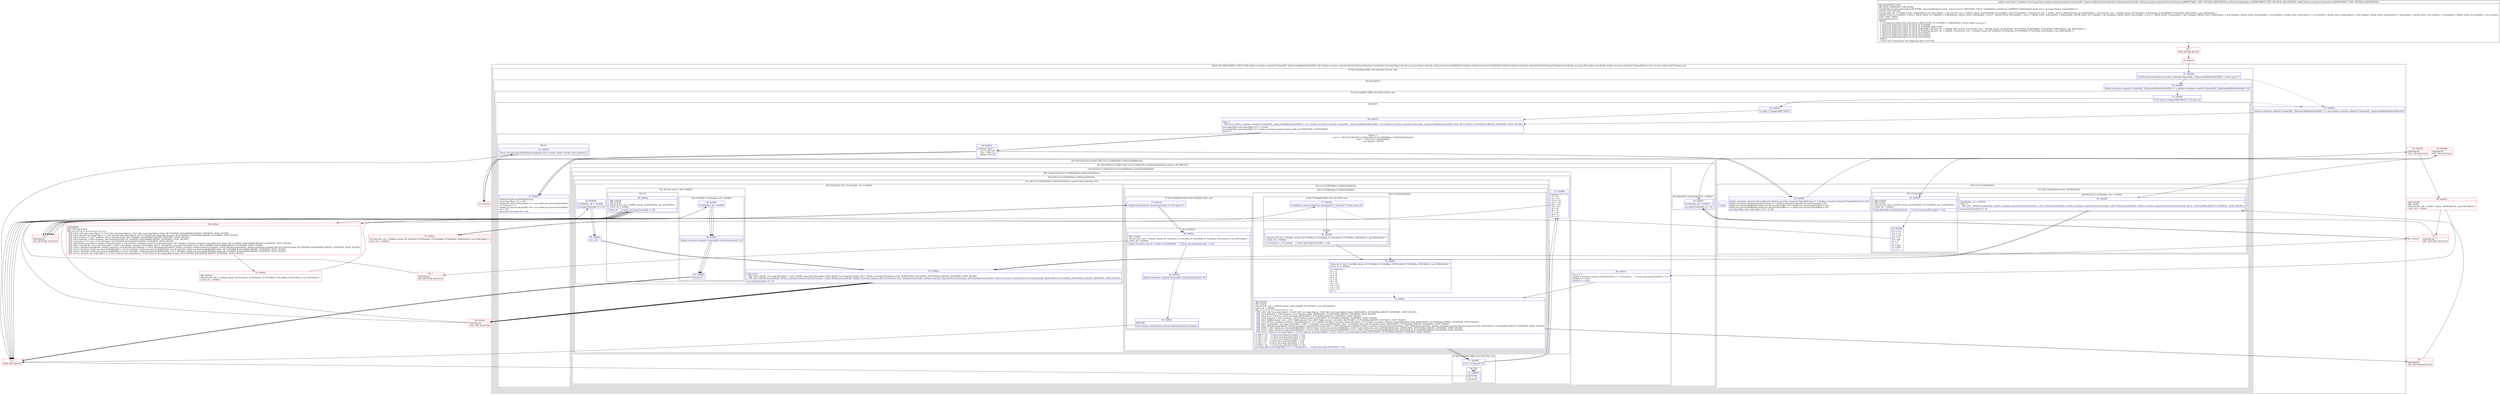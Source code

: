 digraph "CFG forkotlinx.coroutines.channels.ChannelsKt__DeprecatedKt.lastIndexOf(Lkotlinx\/coroutines\/channels\/ReceiveChannel;Ljava\/lang\/Object;Lkotlin\/coroutines\/Continuation;)Ljava\/lang\/Object;" {
subgraph cluster_Region_1091262243 {
label = "R(4:(2:3|(3:5|6|7))|48|6|7) | DECL_VAR: kotlinx.coroutines.channels.ChannelsKt__DeprecatedKt$lastIndexOf$1 null, kotlinx.coroutines.channels.ReceiveChannel $this$consume$iv$iv, java.lang.Object $result, java.lang.Object element, kotlin.jvm.internal.Ref$IntRef lastIndex, kotlin.jvm.internal.Ref$IntRef lastIndex, kotlinx.coroutines.channels.ReceiveChannel $this$consume$iv$iv, java.lang.Throwable cause$iv$iv, kotlinx.coroutines.channels.ChannelIterator null, int null, boolean null, boolean null\l";
node [shape=record,color=blue];
subgraph cluster_IfRegion_845225682 {
label = "IF [B:53:0x0004] THEN: R(2:3|(3:5|6|7)) ELSE: null";
node [shape=record,color=blue];
Node_53 [shape=record,label="{53\:\ 0x0004|if ((r20 instanceof kotlinx.coroutines.channels.ChannelsKt__DeprecatedKt$lastIndexOf$1) != false) goto L3\l}"];
subgraph cluster_Region_289766982 {
label = "R(2:3|(3:5|6|7))";
node [shape=record,color=blue];
Node_54 [shape=record,label="{54\:\ 0x0006|kotlinx.coroutines.channels.ChannelsKt__DeprecatedKt$lastIndexOf$1 r1 = (kotlinx.coroutines.channels.ChannelsKt__DeprecatedKt$lastIndexOf$1) r20\l}"];
subgraph cluster_IfRegion_22763051 {
label = "IF [B:55:0x000e] THEN: R(3:5|6|7) ELSE: null";
node [shape=record,color=blue];
Node_55 [shape=record,label="{55\:\ 0x000e|if ((r1.label & Integer.MIN_VALUE) != 0) goto L5\l}"];
subgraph cluster_Region_1483058866 {
label = "R(3:5|6|7)";
node [shape=record,color=blue];
Node_56 [shape=record,label="{56\:\ 0x0010|r1.label \-= Integer.MIN_VALUE\l}"];
Node_58 [shape=record,label="{58\:\ 0x001b|PHI: r1 \l  PHI: (r1v2 kotlinx.coroutines.channels.ChannelsKt__DeprecatedKt$lastIndexOf$1) = (r1v1 kotlinx.coroutines.channels.ChannelsKt__DeprecatedKt$lastIndexOf$1), (r1v5 kotlinx.coroutines.channels.ChannelsKt__DeprecatedKt$lastIndexOf$1) binds: [B:57:0x0016, B:56:0x0010] A[DONT_GENERATE, DONT_INLINE]\l|java.lang.Object java.lang.Object r2 = r1.result\ljava.lang.Object java.lang.Object r0 = kotlin.coroutines.intrinsics.IntrinsicsKt.getCOROUTINE_SUSPENDED()\lint r4 = 1\l}"];
subgraph cluster_SwitchRegion_498518652 {
label = "Switch: 3
 case 0 -> R(2:41|(3:44|22|(2:(1:24)|(2:25|(1:(2:(3:27|28|29)|(4:(1:20)|21|22|(0)(0))))))))
 case 1 -> R(3:11|(3:13|14|(0)(0))|1)
 case default -> R(1:9)";
node [shape=record,color=blue];
Node_59 [shape=record,label="{59\:\ 0x0025|switch(r1.label) \{\l    case 0: goto L41;\l    case 1: goto L11;\l    default: goto L8;\l\}\l}"];
subgraph cluster_Region_4546229 {
label = "R(2:41|(3:44|22|(2:(1:24)|(2:25|(1:(2:(3:27|28|29)|(4:(1:20)|21|22|(0)(0))))))))";
node [shape=record,color=blue];
Node_67 [shape=record,label="{67\:\ 0x0057|kotlin.ResultKt.throwOnFailure(r2)\ljava.lang.Object r12 = r19\lkotlin.jvm.internal.Ref.IntRef r11 = new kotlin.jvm.internal.Ref.IntRef()\lr11.element = \-1\lkotlin.jvm.internal.Ref.IntRef r10 = new kotlin.jvm.internal.Ref.IntRef()\lr9 = r18\ljava.lang.Throwable r8 = null\l}"];
subgraph cluster_TryCatchRegion_954869171 {
label = "Try: R(3:44|22|(2:(1:24)|(2:25|(1:(2:(3:27|28|29)|(4:(1:20)|21|22|(0)(0))))))) catches: R(3:46|33|35)";
node [shape=record,color=blue];
subgraph cluster_Region_11942966 {
label = "R(3:44|22|(2:(1:24)|(2:25|(1:(2:(3:27|28|29)|(4:(1:20)|21|22|(0)(0)))))))";
node [shape=record,color=blue];
Node_69 [shape=record,label="{69\:\ 0x007a|int r6 = 0\lkotlinx.coroutines.channels.ChannelIterator r7 = r9.iterator()     \/\/ Catch: java.lang.Throwable \-\> Le7\lboolean r5 = false\lboolean r3 = false\l}"];
Node_70 [shape=record,label="{70\:\ 0x0081|TRY_ENTER\lTRY_LEAVE\lTryCatch #1 \{all \-\> 0x0054, blocks: (B:63:0x0046, B:70:0x0081), top: B:94:0x0046 \}\lCatch: all \-\> 0x0054\lPHI: r2 r3 r4 r5 r6 r7 r8 r9 r10 r11 r12 \l  PHI: (r2v1 'e$iv' java.lang.Object) = (r2v0 'e$iv' java.lang.Object), (r2v8 'e$iv' java.lang.Object) binds: [B:69:0x007a, B:79:0x00ba] A[DONT_GENERATE, DONT_INLINE]\l  PHI: (r3v5 boolean) = (r3v4 boolean), (r3v9 boolean) binds: [B:69:0x007a, B:79:0x00ba] A[DONT_GENERATE, DONT_INLINE]\l  PHI: (r4v2 int) = (r4v0 int), (r4v5 int) binds: [B:69:0x007a, B:79:0x00ba] A[DONT_GENERATE, DONT_INLINE]\l  PHI: (r5v6 boolean) = (r5v5 boolean), (r5v10 boolean) binds: [B:69:0x007a, B:79:0x00ba] A[DONT_GENERATE, DONT_INLINE]\l  PHI: (r6v3 '$i$f$consume' int) = (r6v1 '$i$f$consume' int), (r6v6 '$i$f$consume' int) binds: [B:69:0x007a, B:79:0x00ba] A[DONT_GENERATE, DONT_INLINE]\l  PHI: (r7v2 kotlinx.coroutines.channels.ChannelIterator) = (r7v1 kotlinx.coroutines.channels.ChannelIterator), (r7v5 kotlinx.coroutines.channels.ChannelIterator) binds: [B:69:0x007a, B:79:0x00ba] A[DONT_GENERATE, DONT_INLINE]\l  PHI: (r8v1 'cause$iv$iv' java.lang.Throwable) = (r8v0 'cause$iv$iv' java.lang.Throwable), (r8v5 'cause$iv$iv' java.lang.Throwable) binds: [B:69:0x007a, B:79:0x00ba] A[DONT_GENERATE, DONT_INLINE]\l  PHI: (r9v3 '$this$consume$iv$iv' kotlinx.coroutines.channels.ReceiveChannel) = (r9v0 '$this$consume$iv$iv' kotlinx.coroutines.channels.ReceiveChannel), (r9v7 '$this$consume$iv$iv' kotlinx.coroutines.channels.ReceiveChannel) binds: [B:69:0x007a, B:79:0x00ba] A[DONT_GENERATE, DONT_INLINE]\l  PHI: (r10v1 'index' kotlin.jvm.internal.Ref$IntRef) = (r10v0 'index' kotlin.jvm.internal.Ref$IntRef), (r10v5 'index' kotlin.jvm.internal.Ref$IntRef) binds: [B:69:0x007a, B:79:0x00ba] A[DONT_GENERATE, DONT_INLINE]\l  PHI: (r11v1 'index' kotlin.jvm.internal.Ref$IntRef) = (r11v0 'index' kotlin.jvm.internal.Ref$IntRef), (r11v5 'index' kotlin.jvm.internal.Ref$IntRef) binds: [B:69:0x007a, B:79:0x00ba] A[DONT_GENERATE, DONT_INLINE]\l  PHI: (r12v1 'element' java.lang.Object) = (r12v0 'element' java.lang.Object), (r12v5 'element' java.lang.Object) binds: [B:69:0x007a, B:79:0x00ba] A[DONT_GENERATE, DONT_INLINE]\l|r1.L$0 = r12     \/\/ Catch: java.lang.Throwable \-\> L54\lr1.L$1 = r11     \/\/ Catch: java.lang.Throwable \-\> L54\lr1.L$2 = r10     \/\/ Catch: java.lang.Throwable \-\> L54\lr1.L$3 = r9     \/\/ Catch: java.lang.Throwable \-\> L54\lr1.L$4 = r7     \/\/ Catch: java.lang.Throwable \-\> L54\lr1.label = r4     \/\/ Catch: java.lang.Throwable \-\> L54\ljava.lang.Object java.lang.Object r13 = r7.hasNext(r1)     \/\/ Catch: java.lang.Throwable \-\> L54\l}"];
subgraph cluster_Region_38222834 {
label = "R(2:(1:24)|(2:25|(1:(2:(3:27|28|29)|(4:(1:20)|21|22|(0)(0))))))";
node [shape=record,color=blue];
subgraph cluster_IfRegion_193838489 {
label = "IF [B:71:0x0091] THEN: R(1:24) ELSE: null";
node [shape=record,color=blue];
Node_71 [shape=record,label="{71\:\ 0x0091|if (r13 != r0) goto L25\l}"];
subgraph cluster_Region_2103076145 {
label = "R(1:24)";
node [shape=record,color=blue];
Node_72 [shape=record,label="{72\:\ 0x0093|RETURN\l|return r0\l}"];
}
}
subgraph cluster_Region_560023988 {
label = "R(2:25|(1:(2:(3:27|28|29)|(4:(1:20)|21|22|(0)(0)))))";
node [shape=record,color=blue];
Node_73 [shape=record,label="{73\:\ 0x0094|boolean r17 = r3\lr3 = r2\lr2 = r13\lr13 = r12\lr12 = r11\lr11 = r10\lr10 = r9\lr9 = r8\lr8 = r7\lr7 = r6\lr6 = r5\lr5 = r17\l}"];
subgraph cluster_TryCatchRegion_1509351327 {
label = "Try: R(1:(2:(3:27|28|29)|(4:(1:20)|21|22|(0)(0)))) catches: R(4:31|32|33|(1:35))";
node [shape=record,color=blue];
subgraph cluster_Region_1924668407 {
label = "R(1:(2:(3:27|28|29)|(4:(1:20)|21|22|(0)(0))))";
node [shape=record,color=blue];
subgraph cluster_Region_454459310 {
label = "R(2:(3:27|28|29)|(4:(1:20)|21|22|(0)(0)))";
node [shape=record,color=blue];
subgraph cluster_IfRegion_1588050888 {
label = "IF [B:75:0x00a8] THEN: R(3:27|28|29) ELSE: null";
node [shape=record,color=blue];
Node_75 [shape=record,label="{75\:\ 0x00a8|if (((java.lang.Boolean) r2).booleanValue() != true) goto L27\l}"];
subgraph cluster_Region_580503037 {
label = "R(3:27|28|29)";
node [shape=record,color=blue];
Node_80 [shape=record,label="{80\:\ 0x00ce|TRY_LEAVE\lTryCatch #3 \{all \-\> 0x00dd, blocks: (B:74:0x00a2, B:76:0x00aa, B:78:0x00b6, B:79:0x00ba, B:80:0x00ce), top: B:98:0x00a2 \}\lCatch: all \-\> 0x00dd\l|kotlin.Unit kotlin.Unit r0 = kotlin.Unit.INSTANCE     \/\/ Catch: java.lang.Throwable \-\> Ldd\l}"];
Node_81 [shape=record,label="{81\:\ 0x00d1|kotlinx.coroutines.channels.ChannelsKt.cancelConsumed(r10, r9)\l}"];
Node_82 [shape=record,label="{82\:\ 0x00dc|RETURN\l|return kotlin.coroutines.jvm.internal.boxing.boxInt(r12.element)\l}"];
}
}
subgraph cluster_Region_977838324 {
label = "R(4:(1:20)|21|22|(0)(0))";
node [shape=record,color=blue];
subgraph cluster_IfRegion_548757397 {
label = "IF [B:77:0x00b4] THEN: R(1:20) ELSE: null";
node [shape=record,color=blue];
Node_77 [shape=record,label="{77\:\ 0x00b4|if (kotlin.jvm.internal.Intrinsics.areEqual(r13, r8.next()) != false) goto L20\l}"];
subgraph cluster_Region_1330669115 {
label = "R(1:20)";
node [shape=record,color=blue];
Node_78 [shape=record,label="{78\:\ 0x00b6|TryCatch #3 \{all \-\> 0x00dd, blocks: (B:74:0x00a2, B:76:0x00aa, B:78:0x00b6, B:79:0x00ba, B:80:0x00ce), top: B:98:0x00a2 \}\lCatch: all \-\> 0x00dd\l|r12.element = r11.element     \/\/ Catch: java.lang.Throwable \-\> Ldd\l}"];
}
}
Node_79 [shape=record,label="{79\:\ 0x00ba|TryCatch #3 \{all \-\> 0x00dd, blocks: (B:74:0x00a2, B:76:0x00aa, B:78:0x00b6, B:79:0x00ba, B:80:0x00ce), top: B:98:0x00a2 \}\lCatch: all \-\> 0x00dd\l|r11.element++\lr2 = r3\lr3 = r5\lr5 = r6\lr6 = r7\lr7 = r8\lr8 = r9\lr9 = r10\lr10 = r11\lr11 = r12\lr12 = r13\lr4 = 1\l}"];
Node_70 [shape=record,label="{70\:\ 0x0081|TRY_ENTER\lTRY_LEAVE\lTryCatch #1 \{all \-\> 0x0054, blocks: (B:63:0x0046, B:70:0x0081), top: B:94:0x0046 \}\lCatch: all \-\> 0x0054\lPHI: r2 r3 r4 r5 r6 r7 r8 r9 r10 r11 r12 \l  PHI: (r2v1 'e$iv' java.lang.Object) = (r2v0 'e$iv' java.lang.Object), (r2v8 'e$iv' java.lang.Object) binds: [B:69:0x007a, B:79:0x00ba] A[DONT_GENERATE, DONT_INLINE]\l  PHI: (r3v5 boolean) = (r3v4 boolean), (r3v9 boolean) binds: [B:69:0x007a, B:79:0x00ba] A[DONT_GENERATE, DONT_INLINE]\l  PHI: (r4v2 int) = (r4v0 int), (r4v5 int) binds: [B:69:0x007a, B:79:0x00ba] A[DONT_GENERATE, DONT_INLINE]\l  PHI: (r5v6 boolean) = (r5v5 boolean), (r5v10 boolean) binds: [B:69:0x007a, B:79:0x00ba] A[DONT_GENERATE, DONT_INLINE]\l  PHI: (r6v3 '$i$f$consume' int) = (r6v1 '$i$f$consume' int), (r6v6 '$i$f$consume' int) binds: [B:69:0x007a, B:79:0x00ba] A[DONT_GENERATE, DONT_INLINE]\l  PHI: (r7v2 kotlinx.coroutines.channels.ChannelIterator) = (r7v1 kotlinx.coroutines.channels.ChannelIterator), (r7v5 kotlinx.coroutines.channels.ChannelIterator) binds: [B:69:0x007a, B:79:0x00ba] A[DONT_GENERATE, DONT_INLINE]\l  PHI: (r8v1 'cause$iv$iv' java.lang.Throwable) = (r8v0 'cause$iv$iv' java.lang.Throwable), (r8v5 'cause$iv$iv' java.lang.Throwable) binds: [B:69:0x007a, B:79:0x00ba] A[DONT_GENERATE, DONT_INLINE]\l  PHI: (r9v3 '$this$consume$iv$iv' kotlinx.coroutines.channels.ReceiveChannel) = (r9v0 '$this$consume$iv$iv' kotlinx.coroutines.channels.ReceiveChannel), (r9v7 '$this$consume$iv$iv' kotlinx.coroutines.channels.ReceiveChannel) binds: [B:69:0x007a, B:79:0x00ba] A[DONT_GENERATE, DONT_INLINE]\l  PHI: (r10v1 'index' kotlin.jvm.internal.Ref$IntRef) = (r10v0 'index' kotlin.jvm.internal.Ref$IntRef), (r10v5 'index' kotlin.jvm.internal.Ref$IntRef) binds: [B:69:0x007a, B:79:0x00ba] A[DONT_GENERATE, DONT_INLINE]\l  PHI: (r11v1 'index' kotlin.jvm.internal.Ref$IntRef) = (r11v0 'index' kotlin.jvm.internal.Ref$IntRef), (r11v5 'index' kotlin.jvm.internal.Ref$IntRef) binds: [B:69:0x007a, B:79:0x00ba] A[DONT_GENERATE, DONT_INLINE]\l  PHI: (r12v1 'element' java.lang.Object) = (r12v0 'element' java.lang.Object), (r12v5 'element' java.lang.Object) binds: [B:69:0x007a, B:79:0x00ba] A[DONT_GENERATE, DONT_INLINE]\l|r1.L$0 = r12     \/\/ Catch: java.lang.Throwable \-\> L54\lr1.L$1 = r11     \/\/ Catch: java.lang.Throwable \-\> L54\lr1.L$2 = r10     \/\/ Catch: java.lang.Throwable \-\> L54\lr1.L$3 = r9     \/\/ Catch: java.lang.Throwable \-\> L54\lr1.L$4 = r7     \/\/ Catch: java.lang.Throwable \-\> L54\lr1.label = r4     \/\/ Catch: java.lang.Throwable \-\> L54\ljava.lang.Object java.lang.Object r13 = r7.hasNext(r1)     \/\/ Catch: java.lang.Throwable \-\> L54\l}"];
subgraph cluster_IfRegion_507570345 {
label = "IF [B:71:0x0091] THEN: R(0) ELSE: R(0)";
node [shape=record,color=blue];
Node_71 [shape=record,label="{71\:\ 0x0091|if (r13 != r0) goto L25\l}"];
subgraph cluster_Region_2097523589 {
label = "R(0)";
node [shape=record,color=blue];
}
subgraph cluster_Region_1439056004 {
label = "R(0)";
node [shape=record,color=blue];
}
}
}
}
}
subgraph cluster_Region_1714501836 {
label = "R(4:31|32|33|(1:35)) | ExcHandler: all \-\> 0x00dd\l";
node [shape=record,color=blue];
Node_83 [shape=record,label="{83\:\ 0x00dd|ExcHandler: all \-\> 0x00dd\l|java.lang.Throwable r0 = th\l}"];
Node_84 [shape=record,label="{84\:\ 0x00de|r9 = r10\l}"];
Node_87 [shape=record,label="{87\:\ 0x00ed|PHI: r0 r9 \l  PHI: (r0v5 'e$iv$iv' java.lang.Throwable) = (r0v3 'e$iv$iv' java.lang.Throwable), (r0v4 'e$iv$iv' java.lang.Throwable), (r0v7 'e$iv$iv' java.lang.Throwable) binds: [B:86:0x00e8, B:65:0x0054, B:84:0x00de] A[DONT_GENERATE, DONT_INLINE]\l  PHI: (r9v2 '$this$consume$iv$iv' kotlinx.coroutines.channels.ReceiveChannel) = (r9v0 '$this$consume$iv$iv' kotlinx.coroutines.channels.ReceiveChannel), (r9v1 '$this$consume$iv$iv' kotlinx.coroutines.channels.ReceiveChannel), (r9v6 '$this$consume$iv$iv' kotlinx.coroutines.channels.ReceiveChannel) binds: [B:86:0x00e8, B:65:0x0054, B:84:0x00de] A[DONT_GENERATE, DONT_INLINE]\l|java.lang.Throwable r4 = r0\l}"];
subgraph cluster_TryCatchRegion_1602614366 {
label = "Try: R(1:35) catches: R(3:37|38|39)";
node [shape=record,color=blue];
subgraph cluster_Region_321396779 {
label = "R(1:35)";
node [shape=record,color=blue];
Node_88 [shape=record,label="{88\:\ 0x00ef|TRY_ENTER\lTRY_LEAVE\lTryCatch #0 \{all \-\> 0x00f0, blocks: (B:88:0x00ef), top: B:92:0x00ef \}\lCatch: all \-\> 0x00f0\l|throw r0     \/\/ Catch: java.lang.Throwable \-\> Lf0\l}"];
}
subgraph cluster_Region_260990144 {
label = "R(3:37|38|39) | ExcHandler: all \-\> 0x00f0\l";
node [shape=record,color=blue];
Node_89 [shape=record,label="{89\:\ 0x00f0|ExcHandler: all \-\> 0x00f0\l}"];
Node_90 [shape=record,label="{90\:\ 0x00f1|kotlinx.coroutines.channels.ChannelsKt.cancelConsumed(r9, r4)\l}"];
Node_91 [shape=record,label="{91\:\ 0x00f5|throw r0\l}"];
}
}
}
}
}
}
}
subgraph cluster_Region_1374688962 {
label = "R(3:46|33|35) | ExcHandler: all \-\> 0x00e7\l";
node [shape=record,color=blue];
Node_85 [shape=record,label="{85\:\ 0x00e7|ExcHandler: all \-\> 0x00e7\l|java.lang.Throwable r0 = th\l}"];
Node_87 [shape=record,label="{87\:\ 0x00ed|PHI: r0 r9 \l  PHI: (r0v5 'e$iv$iv' java.lang.Throwable) = (r0v3 'e$iv$iv' java.lang.Throwable), (r0v4 'e$iv$iv' java.lang.Throwable), (r0v7 'e$iv$iv' java.lang.Throwable) binds: [B:86:0x00e8, B:65:0x0054, B:84:0x00de] A[DONT_GENERATE, DONT_INLINE]\l  PHI: (r9v2 '$this$consume$iv$iv' kotlinx.coroutines.channels.ReceiveChannel) = (r9v0 '$this$consume$iv$iv' kotlinx.coroutines.channels.ReceiveChannel), (r9v1 '$this$consume$iv$iv' kotlinx.coroutines.channels.ReceiveChannel), (r9v6 '$this$consume$iv$iv' kotlinx.coroutines.channels.ReceiveChannel) binds: [B:86:0x00e8, B:65:0x0054, B:84:0x00de] A[DONT_GENERATE, DONT_INLINE]\l|java.lang.Throwable r4 = r0\l}"];
Node_88 [shape=record,label="{88\:\ 0x00ef|TRY_ENTER\lTRY_LEAVE\lTryCatch #0 \{all \-\> 0x00f0, blocks: (B:88:0x00ef), top: B:92:0x00ef \}\lCatch: all \-\> 0x00f0\l|throw r0     \/\/ Catch: java.lang.Throwable \-\> Lf0\l}"];
}
}
}
subgraph cluster_Region_1223469782 {
label = "R(3:11|(3:13|14|(0)(0))|1)";
node [shape=record,color=blue];
Node_62 [shape=record,label="{62\:\ 0x0030|kotlinx.coroutines.channels.ChannelIterator kotlinx.coroutines.channels.ChannelIterator r7 = (kotlinx.coroutines.channels.ChannelIterator) r1.L$4\lkotlinx.coroutines.channels.ReceiveChannel r9 = (kotlinx.coroutines.channels.ReceiveChannel) r1.L$3\lkotlin.jvm.internal.Ref$IntRef kotlin.jvm.internal.Ref.IntRef r10 = (kotlin.jvm.internal.Ref.IntRef) r1.L$2\lkotlin.jvm.internal.Ref$IntRef kotlin.jvm.internal.Ref.IntRef r11 = (kotlin.jvm.internal.Ref.IntRef) r1.L$1\ljava.lang.Object java.lang.Object r12 = r1.L$0\l}"];
subgraph cluster_TryCatchRegion_1126295624 {
label = "Try: R(3:13|14|(0)(0)) catches: R(3:40|33|35)";
node [shape=record,color=blue];
subgraph cluster_Region_1965056049 {
label = "R(3:13|14|(0)(0))";
node [shape=record,color=blue];
Node_63 [shape=record,label="{63\:\ 0x0046|TRY_ENTER\lTRY_LEAVE\lTryCatch #1 \{all \-\> 0x0054, blocks: (B:63:0x0046, B:70:0x0081), top: B:94:0x0046 \}\lCatch: all \-\> 0x0054\l|kotlin.ResultKt.throwOnFailure(r2)     \/\/ Catch: java.lang.Throwable \-\> L54\l}"];
Node_64 [shape=record,label="{64\:\ 0x0049|r13 = r12\lr12 = r11\lr11 = r10\lr10 = r9\lr9 = null\lr8 = r7\lr7 = 0\lr6 = false\lr5 = false\lr3 = r2\l}"];
subgraph cluster_IfRegion_563609576 {
label = "IF [B:75:0x00a8] THEN: R(0) ELSE: R(0)";
node [shape=record,color=blue];
Node_75 [shape=record,label="{75\:\ 0x00a8|if (((java.lang.Boolean) r2).booleanValue() != true) goto L27\l}"];
subgraph cluster_Region_612651720 {
label = "R(0)";
node [shape=record,color=blue];
}
subgraph cluster_Region_1423140098 {
label = "R(0)";
node [shape=record,color=blue];
}
}
}
subgraph cluster_Region_1620498246 {
label = "R(3:40|33|35) | ExcHandler: all \-\> 0x0054\l";
node [shape=record,color=blue];
Node_65 [shape=record,label="{65\:\ 0x0054|ExcHandler: all \-\> 0x0054\lPHI: r9 \l  PHI: (r9v1 '$this$consume$iv$iv' kotlinx.coroutines.channels.ReceiveChannel) = (r9v3 '$this$consume$iv$iv' kotlinx.coroutines.channels.ReceiveChannel), (r9v9 '$this$consume$iv$iv' kotlinx.coroutines.channels.ReceiveChannel) binds: [B:95:?, B:94:0x0046] A[DONT_GENERATE, DONT_INLINE]\l|java.lang.Throwable r0 = th\l}"];
Node_87 [shape=record,label="{87\:\ 0x00ed|PHI: r0 r9 \l  PHI: (r0v5 'e$iv$iv' java.lang.Throwable) = (r0v3 'e$iv$iv' java.lang.Throwable), (r0v4 'e$iv$iv' java.lang.Throwable), (r0v7 'e$iv$iv' java.lang.Throwable) binds: [B:86:0x00e8, B:65:0x0054, B:84:0x00de] A[DONT_GENERATE, DONT_INLINE]\l  PHI: (r9v2 '$this$consume$iv$iv' kotlinx.coroutines.channels.ReceiveChannel) = (r9v0 '$this$consume$iv$iv' kotlinx.coroutines.channels.ReceiveChannel), (r9v1 '$this$consume$iv$iv' kotlinx.coroutines.channels.ReceiveChannel), (r9v6 '$this$consume$iv$iv' kotlinx.coroutines.channels.ReceiveChannel) binds: [B:86:0x00e8, B:65:0x0054, B:84:0x00de] A[DONT_GENERATE, DONT_INLINE]\l|java.lang.Throwable r4 = r0\l}"];
Node_88 [shape=record,label="{88\:\ 0x00ef|TRY_ENTER\lTRY_LEAVE\lTryCatch #0 \{all \-\> 0x00f0, blocks: (B:88:0x00ef), top: B:92:0x00ef \}\lCatch: all \-\> 0x00f0\l|throw r0     \/\/ Catch: java.lang.Throwable \-\> Lf0\l}"];
}
}
Node_InsnContainer_103296715 [shape=record,label="{|break\l}"];
}
subgraph cluster_Region_1250420206 {
label = "R(1:9)";
node [shape=record,color=blue];
Node_61 [shape=record,label="{61\:\ 0x002f|throw new java.lang.IllegalStateException(\"call to 'resume' before 'invoke' with coroutine\")\l}"];
}
}
}
}
}
}
Node_57 [shape=record,label="{57\:\ 0x0016|kotlinx.coroutines.channels.ChannelsKt__DeprecatedKt$lastIndexOf$1 r1 = new kotlinx.coroutines.channels.ChannelsKt__DeprecatedKt$lastIndexOf$1(r20)\l}"];
Node_58 [shape=record,label="{58\:\ 0x001b|PHI: r1 \l  PHI: (r1v2 kotlinx.coroutines.channels.ChannelsKt__DeprecatedKt$lastIndexOf$1) = (r1v1 kotlinx.coroutines.channels.ChannelsKt__DeprecatedKt$lastIndexOf$1), (r1v5 kotlinx.coroutines.channels.ChannelsKt__DeprecatedKt$lastIndexOf$1) binds: [B:57:0x0016, B:56:0x0010] A[DONT_GENERATE, DONT_INLINE]\l|java.lang.Object java.lang.Object r2 = r1.result\ljava.lang.Object java.lang.Object r0 = kotlin.coroutines.intrinsics.IntrinsicsKt.getCOROUTINE_SUSPENDED()\lint r4 = 1\l}"];
subgraph cluster_SwitchRegion_1276378212 {
label = "Switch: 0";
node [shape=record,color=blue];
Node_59 [shape=record,label="{59\:\ 0x0025|switch(r1.label) \{\l    case 0: goto L41;\l    case 1: goto L11;\l    default: goto L8;\l\}\l}"];
}
}
subgraph cluster_Region_1620498246 {
label = "R(3:40|33|35) | ExcHandler: all \-\> 0x0054\l";
node [shape=record,color=blue];
Node_65 [shape=record,label="{65\:\ 0x0054|ExcHandler: all \-\> 0x0054\lPHI: r9 \l  PHI: (r9v1 '$this$consume$iv$iv' kotlinx.coroutines.channels.ReceiveChannel) = (r9v3 '$this$consume$iv$iv' kotlinx.coroutines.channels.ReceiveChannel), (r9v9 '$this$consume$iv$iv' kotlinx.coroutines.channels.ReceiveChannel) binds: [B:95:?, B:94:0x0046] A[DONT_GENERATE, DONT_INLINE]\l|java.lang.Throwable r0 = th\l}"];
Node_87 [shape=record,label="{87\:\ 0x00ed|PHI: r0 r9 \l  PHI: (r0v5 'e$iv$iv' java.lang.Throwable) = (r0v3 'e$iv$iv' java.lang.Throwable), (r0v4 'e$iv$iv' java.lang.Throwable), (r0v7 'e$iv$iv' java.lang.Throwable) binds: [B:86:0x00e8, B:65:0x0054, B:84:0x00de] A[DONT_GENERATE, DONT_INLINE]\l  PHI: (r9v2 '$this$consume$iv$iv' kotlinx.coroutines.channels.ReceiveChannel) = (r9v0 '$this$consume$iv$iv' kotlinx.coroutines.channels.ReceiveChannel), (r9v1 '$this$consume$iv$iv' kotlinx.coroutines.channels.ReceiveChannel), (r9v6 '$this$consume$iv$iv' kotlinx.coroutines.channels.ReceiveChannel) binds: [B:86:0x00e8, B:65:0x0054, B:84:0x00de] A[DONT_GENERATE, DONT_INLINE]\l|java.lang.Throwable r4 = r0\l}"];
Node_88 [shape=record,label="{88\:\ 0x00ef|TRY_ENTER\lTRY_LEAVE\lTryCatch #0 \{all \-\> 0x00f0, blocks: (B:88:0x00ef), top: B:92:0x00ef \}\lCatch: all \-\> 0x00f0\l|throw r0     \/\/ Catch: java.lang.Throwable \-\> Lf0\l}"];
}
subgraph cluster_Region_1374688962 {
label = "R(3:46|33|35) | ExcHandler: all \-\> 0x00e7\l";
node [shape=record,color=blue];
Node_85 [shape=record,label="{85\:\ 0x00e7|ExcHandler: all \-\> 0x00e7\l|java.lang.Throwable r0 = th\l}"];
Node_87 [shape=record,label="{87\:\ 0x00ed|PHI: r0 r9 \l  PHI: (r0v5 'e$iv$iv' java.lang.Throwable) = (r0v3 'e$iv$iv' java.lang.Throwable), (r0v4 'e$iv$iv' java.lang.Throwable), (r0v7 'e$iv$iv' java.lang.Throwable) binds: [B:86:0x00e8, B:65:0x0054, B:84:0x00de] A[DONT_GENERATE, DONT_INLINE]\l  PHI: (r9v2 '$this$consume$iv$iv' kotlinx.coroutines.channels.ReceiveChannel) = (r9v0 '$this$consume$iv$iv' kotlinx.coroutines.channels.ReceiveChannel), (r9v1 '$this$consume$iv$iv' kotlinx.coroutines.channels.ReceiveChannel), (r9v6 '$this$consume$iv$iv' kotlinx.coroutines.channels.ReceiveChannel) binds: [B:86:0x00e8, B:65:0x0054, B:84:0x00de] A[DONT_GENERATE, DONT_INLINE]\l|java.lang.Throwable r4 = r0\l}"];
Node_88 [shape=record,label="{88\:\ 0x00ef|TRY_ENTER\lTRY_LEAVE\lTryCatch #0 \{all \-\> 0x00f0, blocks: (B:88:0x00ef), top: B:92:0x00ef \}\lCatch: all \-\> 0x00f0\l|throw r0     \/\/ Catch: java.lang.Throwable \-\> Lf0\l}"];
}
subgraph cluster_Region_1714501836 {
label = "R(4:31|32|33|(1:35)) | ExcHandler: all \-\> 0x00dd\l";
node [shape=record,color=blue];
Node_83 [shape=record,label="{83\:\ 0x00dd|ExcHandler: all \-\> 0x00dd\l|java.lang.Throwable r0 = th\l}"];
Node_84 [shape=record,label="{84\:\ 0x00de|r9 = r10\l}"];
Node_87 [shape=record,label="{87\:\ 0x00ed|PHI: r0 r9 \l  PHI: (r0v5 'e$iv$iv' java.lang.Throwable) = (r0v3 'e$iv$iv' java.lang.Throwable), (r0v4 'e$iv$iv' java.lang.Throwable), (r0v7 'e$iv$iv' java.lang.Throwable) binds: [B:86:0x00e8, B:65:0x0054, B:84:0x00de] A[DONT_GENERATE, DONT_INLINE]\l  PHI: (r9v2 '$this$consume$iv$iv' kotlinx.coroutines.channels.ReceiveChannel) = (r9v0 '$this$consume$iv$iv' kotlinx.coroutines.channels.ReceiveChannel), (r9v1 '$this$consume$iv$iv' kotlinx.coroutines.channels.ReceiveChannel), (r9v6 '$this$consume$iv$iv' kotlinx.coroutines.channels.ReceiveChannel) binds: [B:86:0x00e8, B:65:0x0054, B:84:0x00de] A[DONT_GENERATE, DONT_INLINE]\l|java.lang.Throwable r4 = r0\l}"];
subgraph cluster_TryCatchRegion_1602614366 {
label = "Try: R(1:35) catches: R(3:37|38|39)";
node [shape=record,color=blue];
subgraph cluster_Region_321396779 {
label = "R(1:35)";
node [shape=record,color=blue];
Node_88 [shape=record,label="{88\:\ 0x00ef|TRY_ENTER\lTRY_LEAVE\lTryCatch #0 \{all \-\> 0x00f0, blocks: (B:88:0x00ef), top: B:92:0x00ef \}\lCatch: all \-\> 0x00f0\l|throw r0     \/\/ Catch: java.lang.Throwable \-\> Lf0\l}"];
}
subgraph cluster_Region_260990144 {
label = "R(3:37|38|39) | ExcHandler: all \-\> 0x00f0\l";
node [shape=record,color=blue];
Node_89 [shape=record,label="{89\:\ 0x00f0|ExcHandler: all \-\> 0x00f0\l}"];
Node_90 [shape=record,label="{90\:\ 0x00f1|kotlinx.coroutines.channels.ChannelsKt.cancelConsumed(r9, r4)\l}"];
Node_91 [shape=record,label="{91\:\ 0x00f5|throw r0\l}"];
}
}
}
subgraph cluster_Region_260990144 {
label = "R(3:37|38|39) | ExcHandler: all \-\> 0x00f0\l";
node [shape=record,color=blue];
Node_89 [shape=record,label="{89\:\ 0x00f0|ExcHandler: all \-\> 0x00f0\l}"];
Node_90 [shape=record,label="{90\:\ 0x00f1|kotlinx.coroutines.channels.ChannelsKt.cancelConsumed(r9, r4)\l}"];
Node_91 [shape=record,label="{91\:\ 0x00f5|throw r0\l}"];
}
Node_50 [shape=record,color=red,label="{50\:\ ?|MTH_ENTER_BLOCK\l}"];
Node_52 [shape=record,color=red,label="{52\:\ 0x0000}"];
Node_60 [shape=record,color=red,label="{60\:\ 0x0028}"];
Node_51 [shape=record,color=red,label="{51\:\ ?|MTH_EXIT_BLOCK\l}"];
Node_94 [shape=record,color=red,label="{94\:\ 0x0046|SYNTHETIC\lEXC_TOP_SPLITTER\l}"];
Node_98 [shape=record,color=red,label="{98\:\ 0x00a2|SYNTHETIC\lEXC_TOP_SPLITTER\lPHI: r2 r3 r5 r6 r7 r8 r9 r10 r11 r12 r13 \l  PHI: (r2v3 'e$iv' java.lang.Object) = (r2v2 'e$iv' java.lang.Object), (r2v0 'e$iv' java.lang.Object) binds: [B:73:0x0094, B:64:0x0049] A[DONT_GENERATE, DONT_INLINE]\l  PHI: (r3v7 '$result' java.lang.Object) = (r3v6 '$result' java.lang.Object), (r3v11 '$result' java.lang.Object) binds: [B:73:0x0094, B:64:0x0049] A[DONT_GENERATE, DONT_INLINE]\l  PHI: (r5v8 boolean) = (r5v7 boolean), (r5v12 boolean) binds: [B:73:0x0094, B:64:0x0049] A[DONT_GENERATE, DONT_INLINE]\l  PHI: (r6v5 boolean) = (r6v4 boolean), (r6v8 boolean) binds: [B:73:0x0094, B:64:0x0049] A[DONT_GENERATE, DONT_INLINE]\l  PHI: (r7v4 int) = (r7v3 int), (r7v8 int) binds: [B:73:0x0094, B:64:0x0049] A[DONT_GENERATE, DONT_INLINE]\l  PHI: (r8v3 kotlinx.coroutines.channels.ChannelIterator) = (r8v2 kotlinx.coroutines.channels.ChannelIterator), (r8v7 kotlinx.coroutines.channels.ChannelIterator) binds: [B:73:0x0094, B:64:0x0049] A[DONT_GENERATE, DONT_INLINE]\l  PHI: (r9v5 'cause$iv$iv' java.lang.Throwable) = (r9v4 'cause$iv$iv' java.lang.Throwable), (r9v10 'cause$iv$iv' java.lang.Throwable) binds: [B:73:0x0094, B:64:0x0049] A[DONT_GENERATE, DONT_INLINE]\l  PHI: (r10v3 '$this$consume$iv$iv' kotlinx.coroutines.channels.ReceiveChannel) = (r10v2 '$this$consume$iv$iv' kotlinx.coroutines.channels.ReceiveChannel), (r10v8 '$this$consume$iv$iv' kotlinx.coroutines.channels.ReceiveChannel) binds: [B:73:0x0094, B:64:0x0049] A[DONT_GENERATE, DONT_INLINE]\l  PHI: (r11v3 'lastIndex' kotlin.jvm.internal.Ref$IntRef) = (r11v2 'lastIndex' kotlin.jvm.internal.Ref$IntRef), (r11v8 'lastIndex' kotlin.jvm.internal.Ref$IntRef) binds: [B:73:0x0094, B:64:0x0049] A[DONT_GENERATE, DONT_INLINE]\l  PHI: (r12v3 'lastIndex' kotlin.jvm.internal.Ref$IntRef) = (r12v2 'lastIndex' kotlin.jvm.internal.Ref$IntRef), (r12v7 'lastIndex' kotlin.jvm.internal.Ref$IntRef) binds: [B:73:0x0094, B:64:0x0049] A[DONT_GENERATE, DONT_INLINE]\l  PHI: (r13v3 'element' java.lang.Object) = (r13v2 'element' java.lang.Object), (r13v4 'element' java.lang.Object) binds: [B:73:0x0094, B:64:0x0049] A[DONT_GENERATE, DONT_INLINE]\l}"];
Node_74 [shape=record,color=red,label="{74\:\ 0x00a2|TRY_ENTER\lTryCatch #3 \{all \-\> 0x00dd, blocks: (B:74:0x00a2, B:76:0x00aa, B:78:0x00b6, B:79:0x00ba, B:80:0x00ce), top: B:98:0x00a2 \}\lCatch: all \-\> 0x00dd\l}"];
Node_76 [shape=record,color=red,label="{76\:\ 0x00aa|TryCatch #3 \{all \-\> 0x00dd, blocks: (B:74:0x00a2, B:76:0x00aa, B:78:0x00b6, B:79:0x00ba, B:80:0x00ce), top: B:98:0x00a2 \}\lCatch: all \-\> 0x00dd\l}"];
Node_95 [shape=record,color=red,label="{95\:\ ?|SYNTHETIC\lEXC_BOTTOM_SPLITTER\l}"];
Node_99 [shape=record,color=red,label="{99\:\ ?|SYNTHETIC\lEXC_BOTTOM_SPLITTER\l}"];
Node_92 [shape=record,color=red,label="{92\:\ 0x00ef|SYNTHETIC\lEXC_TOP_SPLITTER\l}"];
Node_93 [shape=record,color=red,label="{93\:\ ?|SYNTHETIC\lEXC_BOTTOM_SPLITTER\l}"];
Node_96 [shape=record,color=red,label="{96\:\ 0x0076|SYNTHETIC\lEXC_TOP_SPLITTER\l}"];
Node_68 [shape=record,color=red,label="{68\:\ 0x0076|TRY_ENTER\lTRY_LEAVE\lTryCatch #2 \{all \-\> 0x00e7, blocks: (B:68:0x0076), top: B:96:0x0076 \}\lCatch: all \-\> 0x00e7\l}"];
Node_97 [shape=record,color=red,label="{97\:\ ?|SYNTHETIC\lEXC_BOTTOM_SPLITTER\l}"];
Node_86 [shape=record,color=red,label="{86\:\ 0x00e8}"];
MethodNode[shape=record,label="{public static final \/* synthetic *\/ java.lang.Object kotlinx.coroutines.channels.ChannelsKt__DeprecatedKt.lastIndexOf((r18v0 '$this$consumeEach$iv' kotlinx.coroutines.channels.ReceiveChannel A[IMMUTABLE_TYPE, METHOD_ARGUMENT]), (r19v0 java.lang.Object A[IMMUTABLE_TYPE, METHOD_ARGUMENT]), (r20v0 kotlin.coroutines.Continuation A[IMMUTABLE_TYPE, METHOD_ARGUMENT]))  | INCONSISTENT_CODE\lMETHOD_CANDIDATE_FOR_INLINE\l\{Lkotlin\/Deprecated;=Annotation\{RUNTIME, type=Lkotlin\/Deprecated;, values=\{level=\{ENCODED_FIELD: Lkotlin\/DeprecationLevel;\-\>HIDDEN:Lkotlin\/DeprecationLevel;\}, message=Binary compatibility\}\}\}\lINLINE_NOT_NEEDED\lTryCatch #0 \{all \-\> 0x00f0, blocks: (B:88:0x00ef), top: B:92:0x00ef \}, TryCatch #1 \{all \-\> 0x0054, blocks: (B:63:0x0046, B:70:0x0081), top: B:94:0x0046 \}, TryCatch #2 \{all \-\> 0x00e7, blocks: (B:68:0x0076), top: B:96:0x0076 \}, TryCatch #3 \{all \-\> 0x00dd, blocks: (B:74:0x00a2, B:76:0x00aa, B:78:0x00b6, B:79:0x00ba, B:80:0x00ce), top: B:98:0x00a2 \}\lCROSS_EDGE: B:72:0x0093 \-\> B:51:?, BACK_EDGE: B:73:0x0094 \-\> B:98:0x00a2, CROSS_EDGE: B:88:0x00ef \-\> B:51:?, CROSS_EDGE: B:91:0x00f5 \-\> B:51:?, CROSS_EDGE: B:92:0x00ef \-\> B:89:0x00f0, CROSS_EDGE: B:77:0x00b4 \-\> B:79:0x00ba, CROSS_EDGE: B:82:0x00dc \-\> B:51:?, CROSS_EDGE: B:84:0x00de \-\> B:87:0x00ed, CROSS_EDGE: B:98:0x00a2 \-\> B:83:0x00dd, CROSS_EDGE: B:94:0x0046 \-\> B:65:0x0054, CROSS_EDGE: B:69:0x007a \-\> B:70:0x0081, CROSS_EDGE: B:86:0x00e8 \-\> B:87:0x00ed, CROSS_EDGE: B:96:0x0076 \-\> B:85:0x00e7, CROSS_EDGE: B:57:0x0016 \-\> B:58:0x001b, CROSS_EDGE: B:53:0x0004 \-\> B:57:0x0016\lTYPE_VARS: EMPTY\lJadxCommentsAttr\{\l WARN: \l \-\> Unsupported multi\-entry loop pattern (BACK_EDGE: B:73:0x0094 \-\> B:98:0x00a2). Please submit an issue!!!\l \-\> Removed duplicated region for block: B:73:0x0094 \l \-\> Removed duplicated region for block: B:72:0x0093 A[RETURN]\l \-\> Removed duplicated region for block: B:80:0x00ce A[Catch: all \-\> 0x00dd, TRY_LEAVE, TryCatch #3 \{all \-\> 0x00dd, blocks: (B:74:0x00a2, B:76:0x00aa, B:78:0x00b6, B:79:0x00ba, B:80:0x00ce), top: B:98:0x00a2 \}]\l \-\> Removed duplicated region for block: B:76:0x00aa A[Catch: all \-\> 0x00dd, TryCatch #3 \{all \-\> 0x00dd, blocks: (B:74:0x00a2, B:76:0x00aa, B:78:0x00b6, B:79:0x00ba, B:80:0x00ce), top: B:98:0x00a2 \}]\l \-\> Removed duplicated region for block: B:67:0x0057 \l \-\> Removed duplicated region for block: B:62:0x0030 \l \-\> Removed duplicated region for block: B:60:0x0028 \l DEBUG: \l \-\> Don't trust debug lines info. Repeating lines: [107=4]\}\l}"];
MethodNode -> Node_50;Node_53 -> Node_54;
Node_53 -> Node_57[style=dashed];
Node_54 -> Node_55;
Node_55 -> Node_56;
Node_55 -> Node_57[style=dashed];
Node_56 -> Node_58;
Node_58 -> Node_59;
Node_59 -> Node_60;
Node_59 -> Node_62;
Node_59 -> Node_67;
Node_67 -> Node_96;
Node_69 -> Node_70;
Node_70 -> Node_71;
Node_70 -> Node_95;
Node_71 -> Node_72[style=dashed];
Node_71 -> Node_73;
Node_72 -> Node_51;
Node_73 -> Node_98;
Node_75 -> Node_76[style=dashed];
Node_75 -> Node_80;
Node_80 -> Node_81;
Node_80 -> Node_99;
Node_81 -> Node_82;
Node_82 -> Node_51;
Node_77 -> Node_78;
Node_77 -> Node_79[style=dashed];
Node_78 -> Node_79;
Node_79 -> Node_70;
Node_70 -> Node_71;
Node_70 -> Node_95;
Node_71 -> Node_72[style=dashed];
Node_71 -> Node_73;
Node_83 -> Node_84;
Node_84 -> Node_87;
Node_87 -> Node_92;
Node_88 -> Node_51;
Node_88 -> Node_93;
Node_89 -> Node_90;
Node_90 -> Node_91;
Node_91 -> Node_51;
Node_85 -> Node_86;
Node_87 -> Node_92;
Node_88 -> Node_51;
Node_88 -> Node_93;
Node_62 -> Node_94;
Node_63 -> Node_64;
Node_64 -> Node_98;
Node_75 -> Node_76[style=dashed];
Node_75 -> Node_80;
Node_65 -> Node_87;
Node_87 -> Node_92;
Node_88 -> Node_51;
Node_88 -> Node_93;
Node_61 -> Node_51;
Node_57 -> Node_58;
Node_58 -> Node_59;
Node_59 -> Node_60;
Node_59 -> Node_62;
Node_59 -> Node_67;
Node_65 -> Node_87;
Node_87 -> Node_92;
Node_88 -> Node_51;
Node_88 -> Node_93;
Node_85 -> Node_86;
Node_87 -> Node_92;
Node_88 -> Node_51;
Node_88 -> Node_93;
Node_83 -> Node_84;
Node_84 -> Node_87;
Node_87 -> Node_92;
Node_88 -> Node_51;
Node_88 -> Node_93;
Node_89 -> Node_90;
Node_90 -> Node_91;
Node_91 -> Node_51;
Node_89 -> Node_90;
Node_90 -> Node_91;
Node_91 -> Node_51;
Node_50 -> Node_52;
Node_52 -> Node_53;
Node_60 -> Node_61;
Node_94 -> Node_63;
Node_94 -> Node_65;
Node_98 -> Node_74;
Node_98 -> Node_83;
Node_74 -> Node_75;
Node_76 -> Node_77;
Node_95 -> Node_65;
Node_99 -> Node_83;
Node_92 -> Node_88;
Node_92 -> Node_89;
Node_93 -> Node_89;
Node_96 -> Node_68;
Node_96 -> Node_85;
Node_68 -> Node_69;
Node_68 -> Node_97;
Node_97 -> Node_85;
Node_86 -> Node_87;
}

